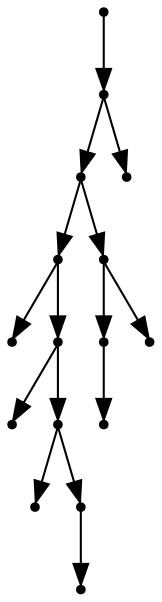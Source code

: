digraph {
  15 [shape=point];
  14 [shape=point];
  12 [shape=point];
  7 [shape=point];
  0 [shape=point];
  6 [shape=point];
  1 [shape=point];
  5 [shape=point];
  2 [shape=point];
  4 [shape=point];
  3 [shape=point];
  11 [shape=point];
  9 [shape=point];
  8 [shape=point];
  10 [shape=point];
  13 [shape=point];
15 -> 14;
14 -> 12;
12 -> 7;
7 -> 0;
7 -> 6;
6 -> 1;
6 -> 5;
5 -> 2;
5 -> 4;
4 -> 3;
12 -> 11;
11 -> 9;
9 -> 8;
11 -> 10;
14 -> 13;
}
